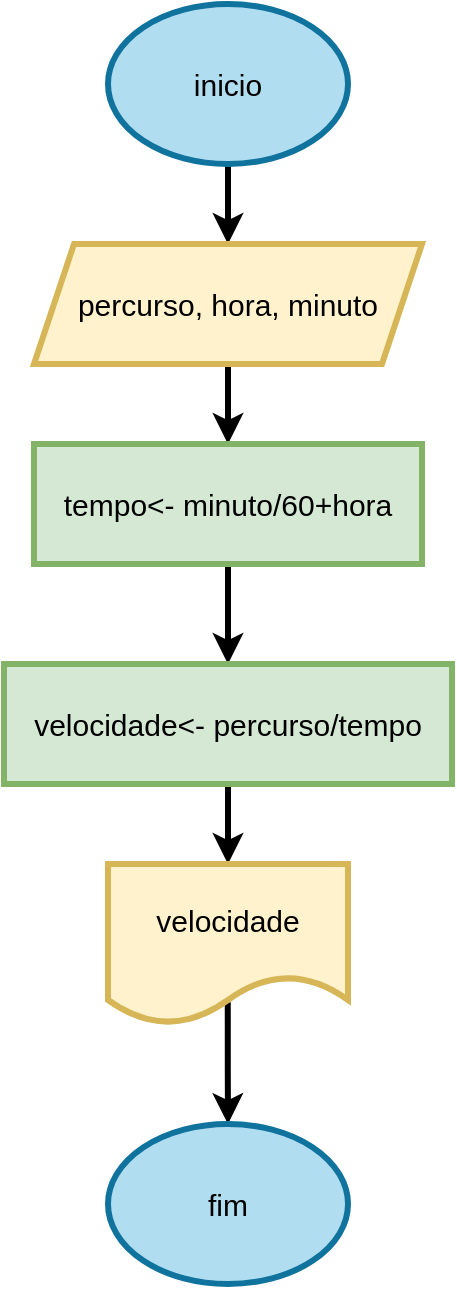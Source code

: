 <mxfile version="21.1.4" type="google">
  <diagram name="Página-1" id="m7R6rnNXKNBc2FbAgsp0">
    <mxGraphModel grid="1" page="1" gridSize="10" guides="1" tooltips="1" connect="1" arrows="1" fold="1" pageScale="1" pageWidth="827" pageHeight="1169" math="0" shadow="0">
      <root>
        <mxCell id="0" />
        <mxCell id="1" parent="0" />
        <mxCell id="7Hi7-8qezYFhFGmVIDQ5-3" value="" style="edgeStyle=orthogonalEdgeStyle;rounded=0;orthogonalLoop=1;jettySize=auto;html=1;strokeWidth=3;fontSize=15;" edge="1" parent="1" source="7Hi7-8qezYFhFGmVIDQ5-1" target="7Hi7-8qezYFhFGmVIDQ5-2">
          <mxGeometry relative="1" as="geometry" />
        </mxCell>
        <mxCell id="7Hi7-8qezYFhFGmVIDQ5-1" value="inicio" style="ellipse;whiteSpace=wrap;html=1;strokeWidth=3;fontSize=15;fillColor=#b1ddf0;strokeColor=#10739e;" vertex="1" parent="1">
          <mxGeometry x="354" y="10" width="120" height="80" as="geometry" />
        </mxCell>
        <mxCell id="7Hi7-8qezYFhFGmVIDQ5-5" value="" style="edgeStyle=orthogonalEdgeStyle;rounded=0;orthogonalLoop=1;jettySize=auto;html=1;strokeWidth=3;fontSize=15;" edge="1" parent="1" source="7Hi7-8qezYFhFGmVIDQ5-2" target="7Hi7-8qezYFhFGmVIDQ5-4">
          <mxGeometry relative="1" as="geometry" />
        </mxCell>
        <mxCell id="7Hi7-8qezYFhFGmVIDQ5-2" value="percurso, hora, minuto" style="shape=parallelogram;perimeter=parallelogramPerimeter;whiteSpace=wrap;html=1;fixedSize=1;strokeWidth=3;fontSize=15;fillColor=#fff2cc;strokeColor=#d6b656;" vertex="1" parent="1">
          <mxGeometry x="317" y="130" width="194" height="60" as="geometry" />
        </mxCell>
        <mxCell id="7Hi7-8qezYFhFGmVIDQ5-7" value="" style="edgeStyle=orthogonalEdgeStyle;rounded=0;orthogonalLoop=1;jettySize=auto;html=1;strokeWidth=3;fontSize=15;" edge="1" parent="1" source="7Hi7-8qezYFhFGmVIDQ5-4" target="7Hi7-8qezYFhFGmVIDQ5-6">
          <mxGeometry relative="1" as="geometry" />
        </mxCell>
        <mxCell id="7Hi7-8qezYFhFGmVIDQ5-4" value="tempo&amp;lt;- minuto/60+hora" style="whiteSpace=wrap;html=1;strokeWidth=3;fontSize=15;fillColor=#d5e8d4;strokeColor=#82b366;" vertex="1" parent="1">
          <mxGeometry x="317" y="230" width="194" height="60" as="geometry" />
        </mxCell>
        <mxCell id="7Hi7-8qezYFhFGmVIDQ5-9" value="" style="edgeStyle=orthogonalEdgeStyle;rounded=0;orthogonalLoop=1;jettySize=auto;html=1;strokeWidth=3;fontSize=15;" edge="1" parent="1" source="7Hi7-8qezYFhFGmVIDQ5-6" target="7Hi7-8qezYFhFGmVIDQ5-8">
          <mxGeometry relative="1" as="geometry" />
        </mxCell>
        <mxCell id="7Hi7-8qezYFhFGmVIDQ5-6" value="velocidade&amp;lt;- percurso/tempo" style="whiteSpace=wrap;html=1;strokeWidth=3;fontSize=15;fillColor=#d5e8d4;strokeColor=#82b366;" vertex="1" parent="1">
          <mxGeometry x="302" y="340" width="224" height="60" as="geometry" />
        </mxCell>
        <mxCell id="7Hi7-8qezYFhFGmVIDQ5-13" value="" style="edgeStyle=orthogonalEdgeStyle;rounded=0;orthogonalLoop=1;jettySize=auto;html=1;fontSize=15;strokeWidth=3;exitX=0.499;exitY=0.864;exitDx=0;exitDy=0;exitPerimeter=0;" edge="1" parent="1" source="7Hi7-8qezYFhFGmVIDQ5-8" target="7Hi7-8qezYFhFGmVIDQ5-10">
          <mxGeometry relative="1" as="geometry" />
        </mxCell>
        <mxCell id="7Hi7-8qezYFhFGmVIDQ5-8" value="velocidade" style="shape=document;whiteSpace=wrap;html=1;boundedLbl=1;strokeWidth=3;fontSize=15;fillColor=#fff2cc;strokeColor=#d6b656;" vertex="1" parent="1">
          <mxGeometry x="354" y="440" width="120" height="80" as="geometry" />
        </mxCell>
        <mxCell id="7Hi7-8qezYFhFGmVIDQ5-10" value="fim" style="ellipse;whiteSpace=wrap;html=1;strokeWidth=3;fontSize=15;fillColor=#b1ddf0;strokeColor=#10739e;" vertex="1" parent="1">
          <mxGeometry x="354" y="570" width="120" height="80" as="geometry" />
        </mxCell>
      </root>
    </mxGraphModel>
  </diagram>
</mxfile>
